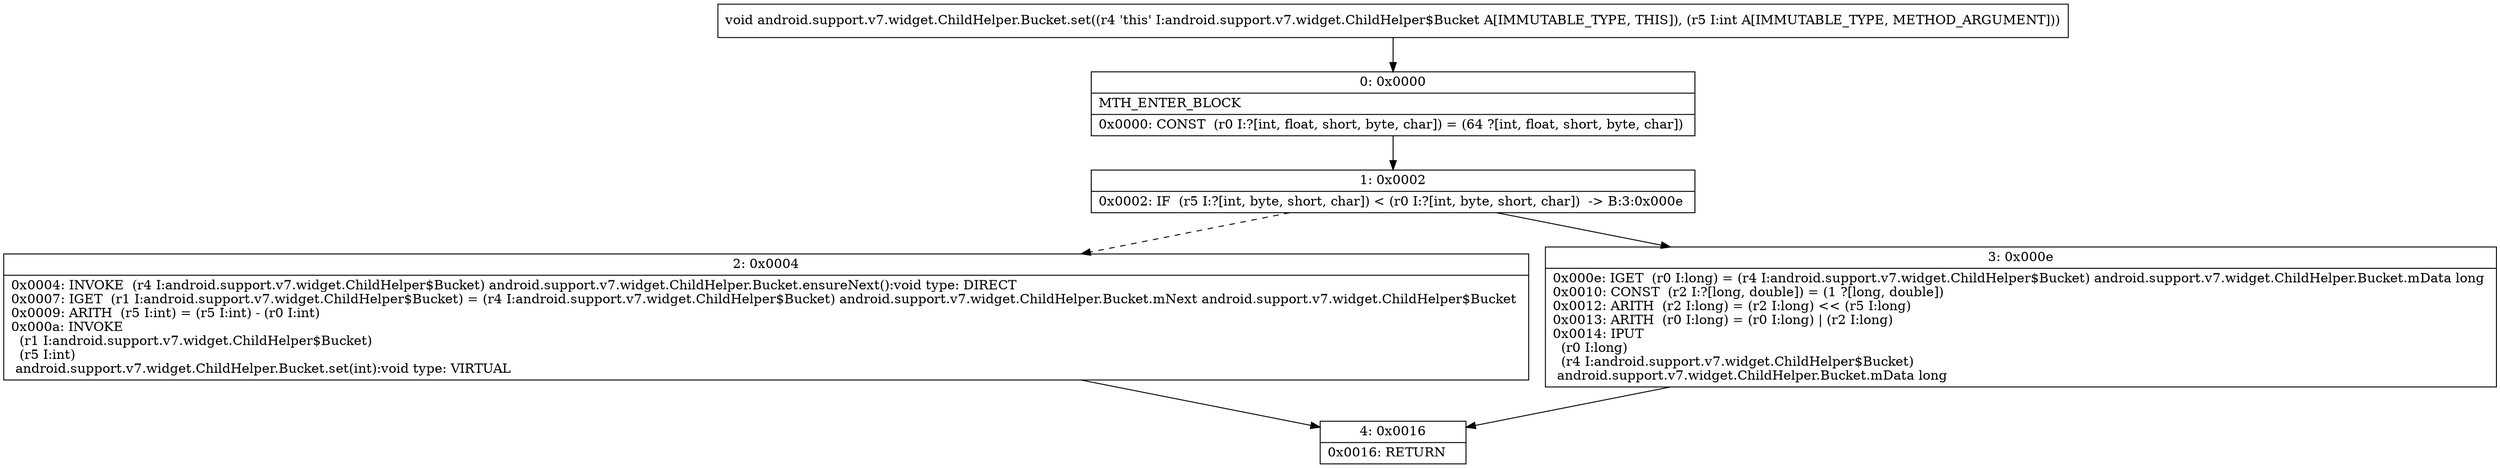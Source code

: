 digraph "CFG forandroid.support.v7.widget.ChildHelper.Bucket.set(I)V" {
Node_0 [shape=record,label="{0\:\ 0x0000|MTH_ENTER_BLOCK\l|0x0000: CONST  (r0 I:?[int, float, short, byte, char]) = (64 ?[int, float, short, byte, char]) \l}"];
Node_1 [shape=record,label="{1\:\ 0x0002|0x0002: IF  (r5 I:?[int, byte, short, char]) \< (r0 I:?[int, byte, short, char])  \-\> B:3:0x000e \l}"];
Node_2 [shape=record,label="{2\:\ 0x0004|0x0004: INVOKE  (r4 I:android.support.v7.widget.ChildHelper$Bucket) android.support.v7.widget.ChildHelper.Bucket.ensureNext():void type: DIRECT \l0x0007: IGET  (r1 I:android.support.v7.widget.ChildHelper$Bucket) = (r4 I:android.support.v7.widget.ChildHelper$Bucket) android.support.v7.widget.ChildHelper.Bucket.mNext android.support.v7.widget.ChildHelper$Bucket \l0x0009: ARITH  (r5 I:int) = (r5 I:int) \- (r0 I:int) \l0x000a: INVOKE  \l  (r1 I:android.support.v7.widget.ChildHelper$Bucket)\l  (r5 I:int)\l android.support.v7.widget.ChildHelper.Bucket.set(int):void type: VIRTUAL \l}"];
Node_3 [shape=record,label="{3\:\ 0x000e|0x000e: IGET  (r0 I:long) = (r4 I:android.support.v7.widget.ChildHelper$Bucket) android.support.v7.widget.ChildHelper.Bucket.mData long \l0x0010: CONST  (r2 I:?[long, double]) = (1 ?[long, double]) \l0x0012: ARITH  (r2 I:long) = (r2 I:long) \<\< (r5 I:long) \l0x0013: ARITH  (r0 I:long) = (r0 I:long) \| (r2 I:long) \l0x0014: IPUT  \l  (r0 I:long)\l  (r4 I:android.support.v7.widget.ChildHelper$Bucket)\l android.support.v7.widget.ChildHelper.Bucket.mData long \l}"];
Node_4 [shape=record,label="{4\:\ 0x0016|0x0016: RETURN   \l}"];
MethodNode[shape=record,label="{void android.support.v7.widget.ChildHelper.Bucket.set((r4 'this' I:android.support.v7.widget.ChildHelper$Bucket A[IMMUTABLE_TYPE, THIS]), (r5 I:int A[IMMUTABLE_TYPE, METHOD_ARGUMENT])) }"];
MethodNode -> Node_0;
Node_0 -> Node_1;
Node_1 -> Node_2[style=dashed];
Node_1 -> Node_3;
Node_2 -> Node_4;
Node_3 -> Node_4;
}

